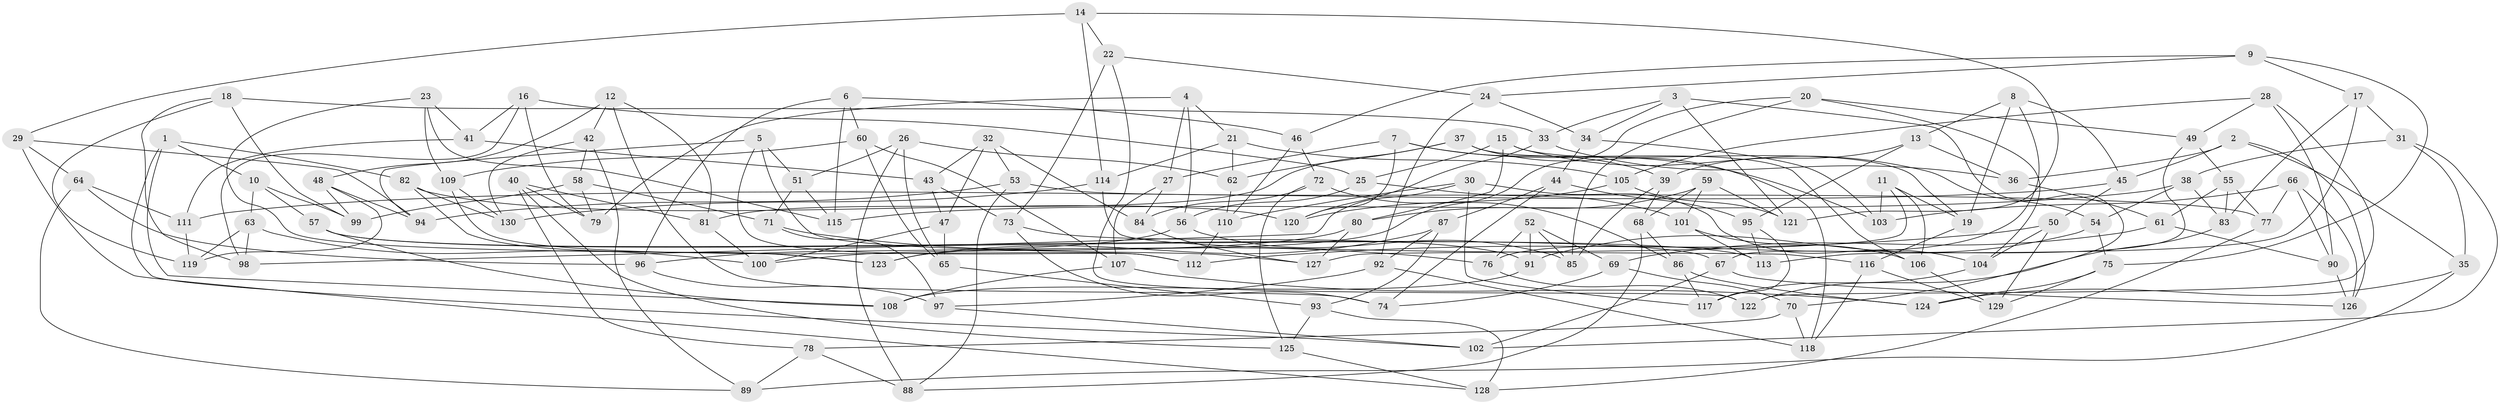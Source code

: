 // coarse degree distribution, {6: 0.5802469135802469, 4: 0.3950617283950617, 5: 0.024691358024691357}
// Generated by graph-tools (version 1.1) at 2025/52/02/27/25 19:52:32]
// undirected, 130 vertices, 260 edges
graph export_dot {
graph [start="1"]
  node [color=gray90,style=filled];
  1;
  2;
  3;
  4;
  5;
  6;
  7;
  8;
  9;
  10;
  11;
  12;
  13;
  14;
  15;
  16;
  17;
  18;
  19;
  20;
  21;
  22;
  23;
  24;
  25;
  26;
  27;
  28;
  29;
  30;
  31;
  32;
  33;
  34;
  35;
  36;
  37;
  38;
  39;
  40;
  41;
  42;
  43;
  44;
  45;
  46;
  47;
  48;
  49;
  50;
  51;
  52;
  53;
  54;
  55;
  56;
  57;
  58;
  59;
  60;
  61;
  62;
  63;
  64;
  65;
  66;
  67;
  68;
  69;
  70;
  71;
  72;
  73;
  74;
  75;
  76;
  77;
  78;
  79;
  80;
  81;
  82;
  83;
  84;
  85;
  86;
  87;
  88;
  89;
  90;
  91;
  92;
  93;
  94;
  95;
  96;
  97;
  98;
  99;
  100;
  101;
  102;
  103;
  104;
  105;
  106;
  107;
  108;
  109;
  110;
  111;
  112;
  113;
  114;
  115;
  116;
  117;
  118;
  119;
  120;
  121;
  122;
  123;
  124;
  125;
  126;
  127;
  128;
  129;
  130;
  1 -- 108;
  1 -- 102;
  1 -- 10;
  1 -- 82;
  2 -- 45;
  2 -- 36;
  2 -- 126;
  2 -- 35;
  3 -- 34;
  3 -- 70;
  3 -- 121;
  3 -- 33;
  4 -- 56;
  4 -- 79;
  4 -- 27;
  4 -- 21;
  5 -- 127;
  5 -- 51;
  5 -- 94;
  5 -- 112;
  6 -- 60;
  6 -- 46;
  6 -- 96;
  6 -- 115;
  7 -- 120;
  7 -- 39;
  7 -- 27;
  7 -- 103;
  8 -- 45;
  8 -- 13;
  8 -- 76;
  8 -- 19;
  9 -- 75;
  9 -- 46;
  9 -- 24;
  9 -- 17;
  10 -- 63;
  10 -- 99;
  10 -- 57;
  11 -- 127;
  11 -- 103;
  11 -- 19;
  11 -- 106;
  12 -- 81;
  12 -- 74;
  12 -- 48;
  12 -- 42;
  13 -- 39;
  13 -- 95;
  13 -- 36;
  14 -- 29;
  14 -- 22;
  14 -- 121;
  14 -- 114;
  15 -- 25;
  15 -- 19;
  15 -- 54;
  15 -- 80;
  16 -- 25;
  16 -- 79;
  16 -- 41;
  16 -- 98;
  17 -- 113;
  17 -- 83;
  17 -- 31;
  18 -- 119;
  18 -- 33;
  18 -- 99;
  18 -- 98;
  19 -- 116;
  20 -- 123;
  20 -- 104;
  20 -- 85;
  20 -- 49;
  21 -- 62;
  21 -- 105;
  21 -- 114;
  22 -- 122;
  22 -- 24;
  22 -- 73;
  23 -- 115;
  23 -- 41;
  23 -- 123;
  23 -- 109;
  24 -- 92;
  24 -- 34;
  25 -- 101;
  25 -- 56;
  26 -- 51;
  26 -- 62;
  26 -- 65;
  26 -- 88;
  27 -- 84;
  27 -- 107;
  28 -- 49;
  28 -- 105;
  28 -- 122;
  28 -- 90;
  29 -- 94;
  29 -- 64;
  29 -- 128;
  30 -- 98;
  30 -- 104;
  30 -- 117;
  30 -- 110;
  31 -- 38;
  31 -- 35;
  31 -- 102;
  32 -- 53;
  32 -- 47;
  32 -- 43;
  32 -- 84;
  33 -- 36;
  33 -- 120;
  34 -- 103;
  34 -- 44;
  35 -- 89;
  35 -- 124;
  36 -- 61;
  37 -- 106;
  37 -- 118;
  37 -- 62;
  37 -- 81;
  38 -- 115;
  38 -- 83;
  38 -- 54;
  39 -- 68;
  39 -- 85;
  40 -- 78;
  40 -- 79;
  40 -- 81;
  40 -- 125;
  41 -- 43;
  41 -- 111;
  42 -- 58;
  42 -- 130;
  42 -- 89;
  43 -- 47;
  43 -- 73;
  44 -- 95;
  44 -- 74;
  44 -- 87;
  45 -- 50;
  45 -- 111;
  46 -- 72;
  46 -- 110;
  47 -- 100;
  47 -- 65;
  48 -- 99;
  48 -- 94;
  48 -- 119;
  49 -- 67;
  49 -- 55;
  50 -- 104;
  50 -- 129;
  50 -- 112;
  51 -- 71;
  51 -- 115;
  52 -- 76;
  52 -- 85;
  52 -- 91;
  52 -- 69;
  53 -- 94;
  53 -- 88;
  53 -- 77;
  54 -- 75;
  54 -- 91;
  55 -- 77;
  55 -- 61;
  55 -- 83;
  56 -- 85;
  56 -- 96;
  57 -- 108;
  57 -- 67;
  57 -- 113;
  58 -- 79;
  58 -- 71;
  58 -- 99;
  59 -- 101;
  59 -- 121;
  59 -- 68;
  59 -- 80;
  60 -- 109;
  60 -- 65;
  60 -- 107;
  61 -- 69;
  61 -- 90;
  62 -- 110;
  63 -- 100;
  63 -- 119;
  63 -- 98;
  64 -- 89;
  64 -- 96;
  64 -- 111;
  65 -- 93;
  66 -- 103;
  66 -- 126;
  66 -- 90;
  66 -- 77;
  67 -- 126;
  67 -- 102;
  68 -- 86;
  68 -- 88;
  69 -- 74;
  69 -- 70;
  70 -- 78;
  70 -- 118;
  71 -- 76;
  71 -- 97;
  72 -- 84;
  72 -- 125;
  72 -- 86;
  73 -- 74;
  73 -- 91;
  75 -- 129;
  75 -- 124;
  76 -- 122;
  77 -- 128;
  78 -- 88;
  78 -- 89;
  80 -- 127;
  80 -- 100;
  81 -- 100;
  82 -- 123;
  82 -- 130;
  82 -- 120;
  83 -- 122;
  84 -- 127;
  86 -- 117;
  86 -- 124;
  87 -- 93;
  87 -- 92;
  87 -- 123;
  90 -- 126;
  91 -- 108;
  92 -- 97;
  92 -- 118;
  93 -- 128;
  93 -- 125;
  95 -- 117;
  95 -- 113;
  96 -- 97;
  97 -- 102;
  101 -- 106;
  101 -- 113;
  104 -- 117;
  105 -- 120;
  105 -- 121;
  106 -- 129;
  107 -- 124;
  107 -- 108;
  109 -- 112;
  109 -- 130;
  110 -- 112;
  111 -- 119;
  114 -- 116;
  114 -- 130;
  116 -- 129;
  116 -- 118;
  125 -- 128;
}
